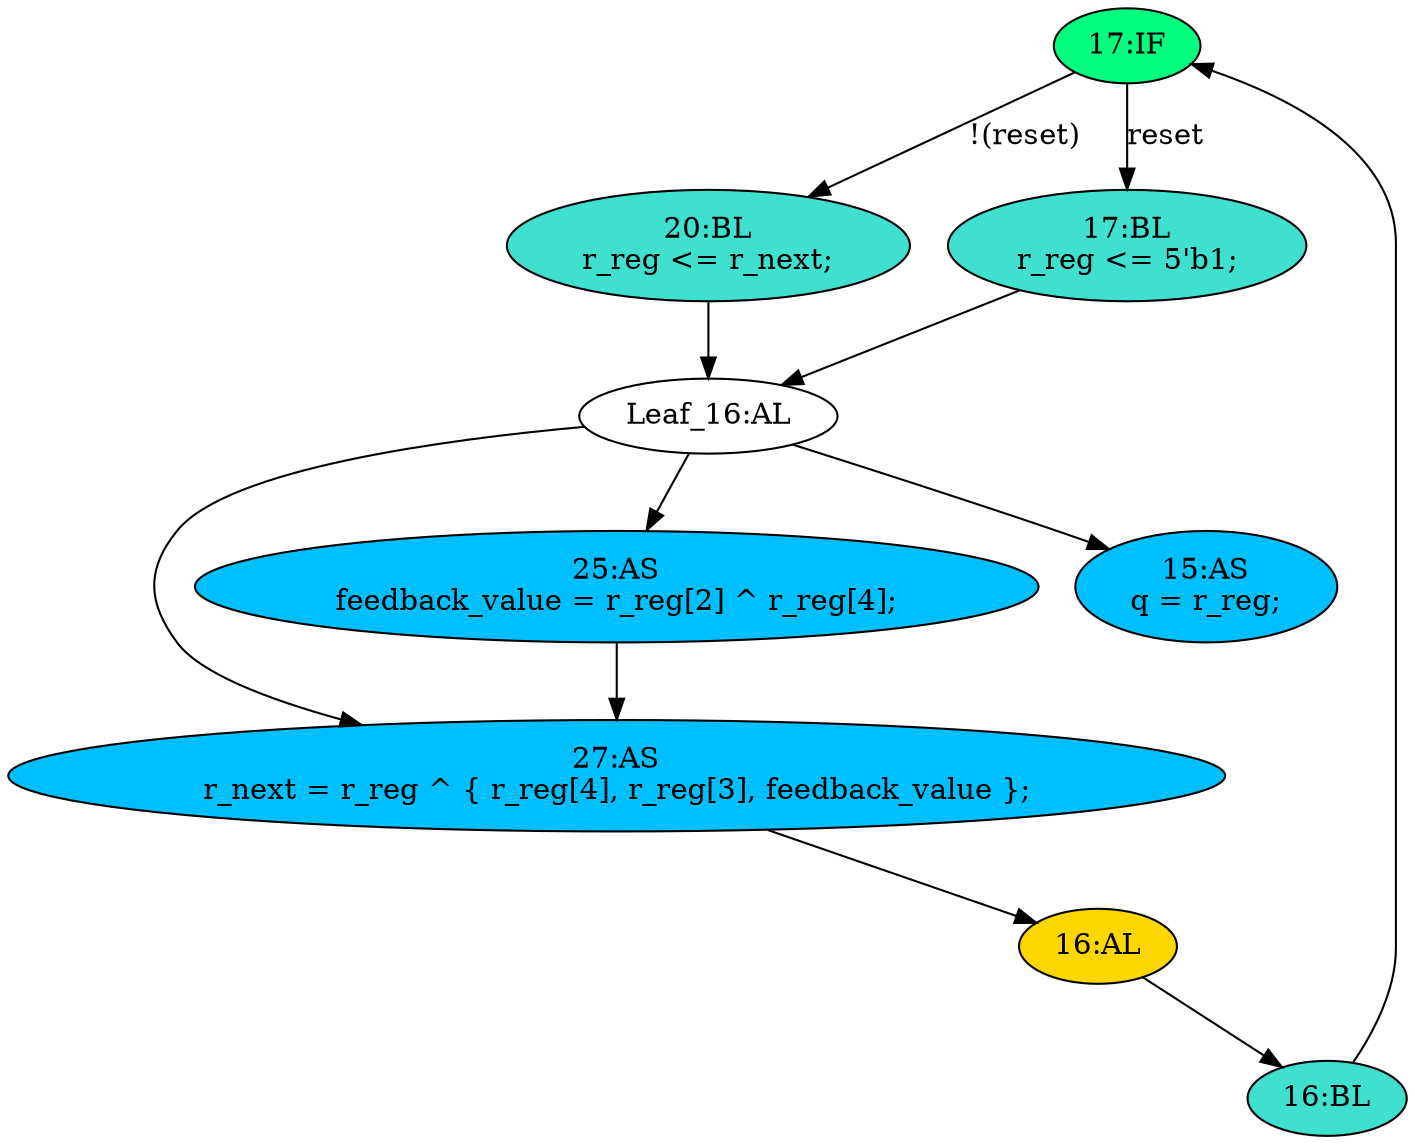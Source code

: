 strict digraph "compose( ,  )" {
	node [label="\N"];
	"17:IF"	[ast="<pyverilog.vparser.ast.IfStatement object at 0x7fd2bb8cebd0>",
		fillcolor=springgreen,
		label="17:IF",
		statements="[]",
		style=filled,
		typ=IfStatement];
	"20:BL"	[ast="<pyverilog.vparser.ast.Block object at 0x7fd2bb932450>",
		fillcolor=turquoise,
		label="20:BL
r_reg <= r_next;",
		statements="[<pyverilog.vparser.ast.NonblockingSubstitution object at 0x7fd2bb932390>]",
		style=filled,
		typ=Block];
	"17:IF" -> "20:BL"	[cond="['reset']",
		label="!(reset)",
		lineno=17];
	"17:BL"	[ast="<pyverilog.vparser.ast.Block object at 0x7fd2bb924790>",
		fillcolor=turquoise,
		label="17:BL
r_reg <= 5'b1;",
		statements="[<pyverilog.vparser.ast.NonblockingSubstitution object at 0x7fd2bb8ce550>]",
		style=filled,
		typ=Block];
	"17:IF" -> "17:BL"	[cond="['reset']",
		label=reset,
		lineno=17];
	"Leaf_16:AL"	[def_var="['r_reg']",
		label="Leaf_16:AL"];
	"20:BL" -> "Leaf_16:AL"	[cond="[]",
		lineno=None];
	"27:AS"	[ast="<pyverilog.vparser.ast.Assign object at 0x7fd2bbc9ee50>",
		def_var="['r_next']",
		fillcolor=deepskyblue,
		label="27:AS
r_next = r_reg ^ { r_reg[4], r_reg[3], feedback_value };",
		statements="[]",
		style=filled,
		typ=Assign,
		use_var="['r_reg', 'r_reg', 'r_reg', 'feedback_value']"];
	"16:AL"	[ast="<pyverilog.vparser.ast.Always object at 0x7fd2bb9243d0>",
		clk_sens=True,
		fillcolor=gold,
		label="16:AL",
		sens="['clk']",
		statements="[]",
		style=filled,
		typ=Always,
		use_var="['reset', 'r_next']"];
	"27:AS" -> "16:AL";
	"17:BL" -> "Leaf_16:AL"	[cond="[]",
		lineno=None];
	"16:BL"	[ast="<pyverilog.vparser.ast.Block object at 0x7fd2bb924e10>",
		fillcolor=turquoise,
		label="16:BL",
		statements="[]",
		style=filled,
		typ=Block];
	"16:AL" -> "16:BL"	[cond="[]",
		lineno=None];
	"25:AS"	[ast="<pyverilog.vparser.ast.Assign object at 0x7fd2bb927850>",
		def_var="['feedback_value']",
		fillcolor=deepskyblue,
		label="25:AS
feedback_value = r_reg[2] ^ r_reg[4];",
		statements="[]",
		style=filled,
		typ=Assign,
		use_var="['r_reg', 'r_reg']"];
	"25:AS" -> "27:AS";
	"Leaf_16:AL" -> "27:AS";
	"Leaf_16:AL" -> "25:AS";
	"15:AS"	[ast="<pyverilog.vparser.ast.Assign object at 0x7fd2bb8d6750>",
		def_var="['q']",
		fillcolor=deepskyblue,
		label="15:AS
q = r_reg;",
		statements="[]",
		style=filled,
		typ=Assign,
		use_var="['r_reg']"];
	"Leaf_16:AL" -> "15:AS";
	"16:BL" -> "17:IF"	[cond="[]",
		lineno=None];
}
